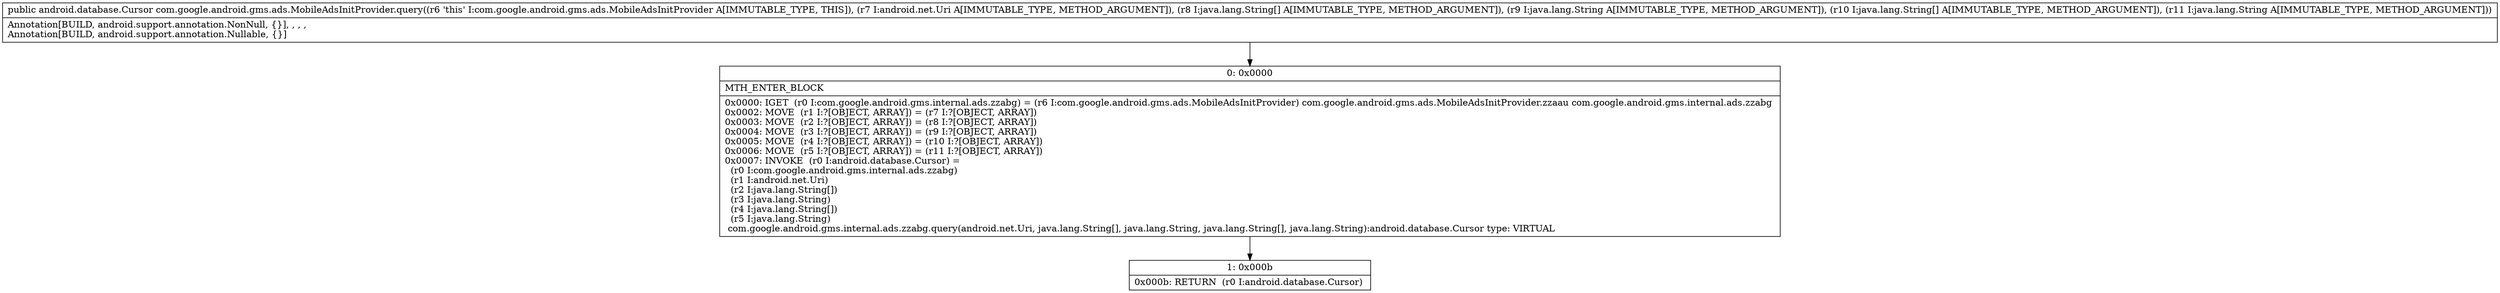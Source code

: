 digraph "CFG forcom.google.android.gms.ads.MobileAdsInitProvider.query(Landroid\/net\/Uri;[Ljava\/lang\/String;Ljava\/lang\/String;[Ljava\/lang\/String;Ljava\/lang\/String;)Landroid\/database\/Cursor;" {
Node_0 [shape=record,label="{0\:\ 0x0000|MTH_ENTER_BLOCK\l|0x0000: IGET  (r0 I:com.google.android.gms.internal.ads.zzabg) = (r6 I:com.google.android.gms.ads.MobileAdsInitProvider) com.google.android.gms.ads.MobileAdsInitProvider.zzaau com.google.android.gms.internal.ads.zzabg \l0x0002: MOVE  (r1 I:?[OBJECT, ARRAY]) = (r7 I:?[OBJECT, ARRAY]) \l0x0003: MOVE  (r2 I:?[OBJECT, ARRAY]) = (r8 I:?[OBJECT, ARRAY]) \l0x0004: MOVE  (r3 I:?[OBJECT, ARRAY]) = (r9 I:?[OBJECT, ARRAY]) \l0x0005: MOVE  (r4 I:?[OBJECT, ARRAY]) = (r10 I:?[OBJECT, ARRAY]) \l0x0006: MOVE  (r5 I:?[OBJECT, ARRAY]) = (r11 I:?[OBJECT, ARRAY]) \l0x0007: INVOKE  (r0 I:android.database.Cursor) = \l  (r0 I:com.google.android.gms.internal.ads.zzabg)\l  (r1 I:android.net.Uri)\l  (r2 I:java.lang.String[])\l  (r3 I:java.lang.String)\l  (r4 I:java.lang.String[])\l  (r5 I:java.lang.String)\l com.google.android.gms.internal.ads.zzabg.query(android.net.Uri, java.lang.String[], java.lang.String, java.lang.String[], java.lang.String):android.database.Cursor type: VIRTUAL \l}"];
Node_1 [shape=record,label="{1\:\ 0x000b|0x000b: RETURN  (r0 I:android.database.Cursor) \l}"];
MethodNode[shape=record,label="{public android.database.Cursor com.google.android.gms.ads.MobileAdsInitProvider.query((r6 'this' I:com.google.android.gms.ads.MobileAdsInitProvider A[IMMUTABLE_TYPE, THIS]), (r7 I:android.net.Uri A[IMMUTABLE_TYPE, METHOD_ARGUMENT]), (r8 I:java.lang.String[] A[IMMUTABLE_TYPE, METHOD_ARGUMENT]), (r9 I:java.lang.String A[IMMUTABLE_TYPE, METHOD_ARGUMENT]), (r10 I:java.lang.String[] A[IMMUTABLE_TYPE, METHOD_ARGUMENT]), (r11 I:java.lang.String A[IMMUTABLE_TYPE, METHOD_ARGUMENT]))  | Annotation[BUILD, android.support.annotation.NonNull, \{\}], , , , \lAnnotation[BUILD, android.support.annotation.Nullable, \{\}]\l}"];
MethodNode -> Node_0;
Node_0 -> Node_1;
}

